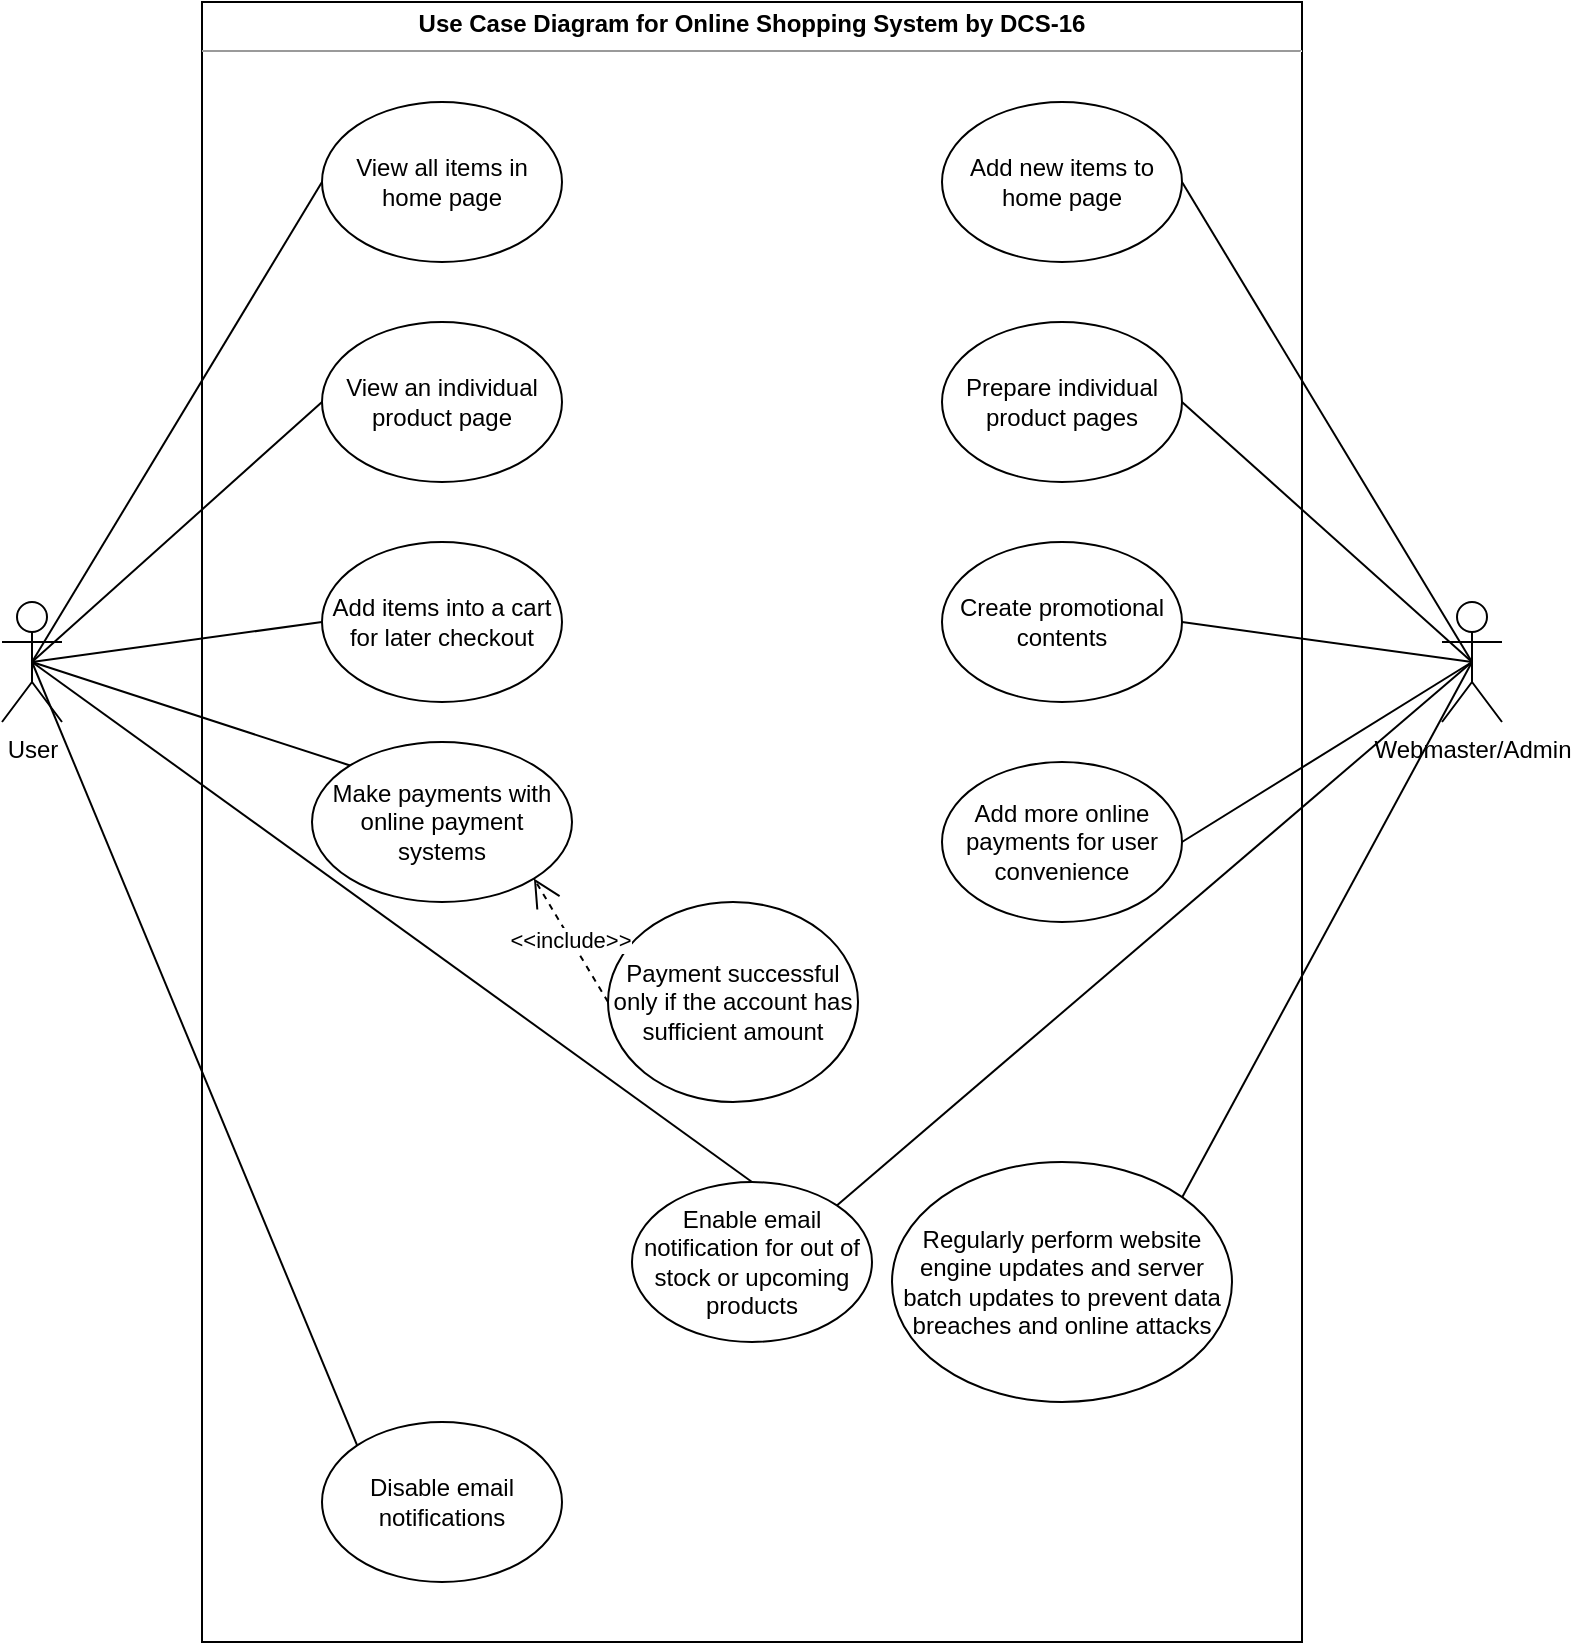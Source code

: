 <mxfile version="18.0.0" type="github"><diagram id="WtBVFbMXGZLsaGjv1HuN" name="Page-1"><mxGraphModel dx="1038" dy="547" grid="1" gridSize="10" guides="1" tooltips="1" connect="1" arrows="1" fold="1" page="1" pageScale="1" pageWidth="850" pageHeight="1100" math="0" shadow="0"><root><mxCell id="0"/><mxCell id="1" parent="0"/><mxCell id="mr2YQWyiOY3cdf0NzsQ2-2" value="&lt;p style=&quot;margin:0px;margin-top:4px;text-align:center;&quot;&gt;&lt;b&gt;Use Case Diagram for Online Shopping System by DCS-16&lt;/b&gt;&lt;/p&gt;&lt;hr size=&quot;1&quot;&gt;&lt;div style=&quot;height:2px;&quot;&gt;&lt;/div&gt;" style="verticalAlign=top;align=left;overflow=fill;fontSize=12;fontFamily=Helvetica;html=1;" parent="1" vertex="1"><mxGeometry x="160" y="120" width="550" height="820" as="geometry"/></mxCell><mxCell id="mr2YQWyiOY3cdf0NzsQ2-3" value="User" style="shape=umlActor;verticalLabelPosition=bottom;verticalAlign=top;html=1;" parent="1" vertex="1"><mxGeometry x="60" y="420" width="30" height="60" as="geometry"/></mxCell><mxCell id="mr2YQWyiOY3cdf0NzsQ2-4" value="View all items in home page" style="ellipse;whiteSpace=wrap;html=1;" parent="1" vertex="1"><mxGeometry x="220" y="170" width="120" height="80" as="geometry"/></mxCell><mxCell id="mr2YQWyiOY3cdf0NzsQ2-5" value="Webmaster/Admin" style="shape=umlActor;verticalLabelPosition=bottom;verticalAlign=top;html=1;outlineConnect=0;" parent="1" vertex="1"><mxGeometry x="780" y="420" width="30" height="60" as="geometry"/></mxCell><mxCell id="I8YhdhzPBOjy_i1V4WWQ-1" value="View an individual product page" style="ellipse;whiteSpace=wrap;html=1;" vertex="1" parent="1"><mxGeometry x="220" y="280" width="120" height="80" as="geometry"/></mxCell><mxCell id="I8YhdhzPBOjy_i1V4WWQ-2" value="Add items into a cart for later checkout" style="ellipse;whiteSpace=wrap;html=1;" vertex="1" parent="1"><mxGeometry x="220" y="390" width="120" height="80" as="geometry"/></mxCell><mxCell id="I8YhdhzPBOjy_i1V4WWQ-3" value="Make payments with online payment systems" style="ellipse;whiteSpace=wrap;html=1;" vertex="1" parent="1"><mxGeometry x="215" y="490" width="130" height="80" as="geometry"/></mxCell><mxCell id="I8YhdhzPBOjy_i1V4WWQ-4" value="Enable email notification for out of stock or upcoming products" style="ellipse;whiteSpace=wrap;html=1;" vertex="1" parent="1"><mxGeometry x="375" y="710" width="120" height="80" as="geometry"/></mxCell><mxCell id="I8YhdhzPBOjy_i1V4WWQ-6" value="Add new items to home page" style="ellipse;whiteSpace=wrap;html=1;" vertex="1" parent="1"><mxGeometry x="530" y="170" width="120" height="80" as="geometry"/></mxCell><mxCell id="I8YhdhzPBOjy_i1V4WWQ-7" value="Prepare individual product pages" style="ellipse;whiteSpace=wrap;html=1;" vertex="1" parent="1"><mxGeometry x="530" y="280" width="120" height="80" as="geometry"/></mxCell><mxCell id="I8YhdhzPBOjy_i1V4WWQ-8" value="Create promotional contents" style="ellipse;whiteSpace=wrap;html=1;" vertex="1" parent="1"><mxGeometry x="530" y="390" width="120" height="80" as="geometry"/></mxCell><mxCell id="I8YhdhzPBOjy_i1V4WWQ-9" value="Add more online payments for user convenience" style="ellipse;whiteSpace=wrap;html=1;" vertex="1" parent="1"><mxGeometry x="530" y="500" width="120" height="80" as="geometry"/></mxCell><mxCell id="I8YhdhzPBOjy_i1V4WWQ-10" value="Payment successful only if the account has sufficient amount" style="ellipse;whiteSpace=wrap;html=1;" vertex="1" parent="1"><mxGeometry x="363" y="570" width="125" height="100" as="geometry"/></mxCell><mxCell id="I8YhdhzPBOjy_i1V4WWQ-12" value="&amp;lt;&amp;lt;include&amp;gt;&amp;gt;" style="endArrow=open;endSize=12;dashed=1;html=1;rounded=0;exitX=0;exitY=0.5;exitDx=0;exitDy=0;entryX=1;entryY=1;entryDx=0;entryDy=0;" edge="1" parent="1" source="I8YhdhzPBOjy_i1V4WWQ-10" target="I8YhdhzPBOjy_i1V4WWQ-3"><mxGeometry width="160" relative="1" as="geometry"><mxPoint x="340" y="490" as="sourcePoint"/><mxPoint x="500" y="490" as="targetPoint"/></mxGeometry></mxCell><mxCell id="I8YhdhzPBOjy_i1V4WWQ-13" value="Regularly perform website engine updates and server batch updates to prevent data breaches and online attacks" style="ellipse;whiteSpace=wrap;html=1;" vertex="1" parent="1"><mxGeometry x="505" y="700" width="170" height="120" as="geometry"/></mxCell><mxCell id="I8YhdhzPBOjy_i1V4WWQ-14" value="Disable email notifications" style="ellipse;whiteSpace=wrap;html=1;" vertex="1" parent="1"><mxGeometry x="220" y="830" width="120" height="80" as="geometry"/></mxCell><mxCell id="I8YhdhzPBOjy_i1V4WWQ-15" value="" style="endArrow=none;html=1;rounded=0;entryX=0.5;entryY=0;entryDx=0;entryDy=0;exitX=0.5;exitY=0.5;exitDx=0;exitDy=0;exitPerimeter=0;" edge="1" parent="1" source="mr2YQWyiOY3cdf0NzsQ2-3" target="I8YhdhzPBOjy_i1V4WWQ-4"><mxGeometry width="50" height="50" relative="1" as="geometry"><mxPoint x="90" y="590" as="sourcePoint"/><mxPoint x="140" y="540" as="targetPoint"/></mxGeometry></mxCell><mxCell id="I8YhdhzPBOjy_i1V4WWQ-16" value="" style="endArrow=none;html=1;rounded=0;entryX=0;entryY=0;entryDx=0;entryDy=0;exitX=0.5;exitY=0.5;exitDx=0;exitDy=0;exitPerimeter=0;" edge="1" parent="1" source="mr2YQWyiOY3cdf0NzsQ2-3" target="I8YhdhzPBOjy_i1V4WWQ-14"><mxGeometry width="50" height="50" relative="1" as="geometry"><mxPoint x="85" y="460" as="sourcePoint"/><mxPoint x="290" y="680" as="targetPoint"/></mxGeometry></mxCell><mxCell id="I8YhdhzPBOjy_i1V4WWQ-17" value="" style="endArrow=none;html=1;rounded=0;entryX=0;entryY=0;entryDx=0;entryDy=0;exitX=0.5;exitY=0.5;exitDx=0;exitDy=0;exitPerimeter=0;" edge="1" parent="1" source="mr2YQWyiOY3cdf0NzsQ2-3" target="I8YhdhzPBOjy_i1V4WWQ-3"><mxGeometry width="50" height="50" relative="1" as="geometry"><mxPoint x="95" y="470" as="sourcePoint"/><mxPoint x="300" y="690" as="targetPoint"/></mxGeometry></mxCell><mxCell id="I8YhdhzPBOjy_i1V4WWQ-18" value="" style="endArrow=none;html=1;rounded=0;exitX=0.5;exitY=0.5;exitDx=0;exitDy=0;exitPerimeter=0;entryX=0;entryY=0.5;entryDx=0;entryDy=0;" edge="1" parent="1" source="mr2YQWyiOY3cdf0NzsQ2-3" target="I8YhdhzPBOjy_i1V4WWQ-2"><mxGeometry width="50" height="50" relative="1" as="geometry"><mxPoint x="105" y="480" as="sourcePoint"/><mxPoint x="310" y="700" as="targetPoint"/></mxGeometry></mxCell><mxCell id="I8YhdhzPBOjy_i1V4WWQ-19" value="" style="endArrow=none;html=1;rounded=0;entryX=0;entryY=0.5;entryDx=0;entryDy=0;exitX=0.5;exitY=0.5;exitDx=0;exitDy=0;exitPerimeter=0;" edge="1" parent="1" source="mr2YQWyiOY3cdf0NzsQ2-3" target="I8YhdhzPBOjy_i1V4WWQ-1"><mxGeometry width="50" height="50" relative="1" as="geometry"><mxPoint x="115" y="490" as="sourcePoint"/><mxPoint x="320" y="710" as="targetPoint"/></mxGeometry></mxCell><mxCell id="I8YhdhzPBOjy_i1V4WWQ-20" value="" style="endArrow=none;html=1;rounded=0;entryX=0;entryY=0.5;entryDx=0;entryDy=0;exitX=0.5;exitY=0.5;exitDx=0;exitDy=0;exitPerimeter=0;" edge="1" parent="1" source="mr2YQWyiOY3cdf0NzsQ2-3" target="mr2YQWyiOY3cdf0NzsQ2-4"><mxGeometry width="50" height="50" relative="1" as="geometry"><mxPoint x="125" y="500" as="sourcePoint"/><mxPoint x="330" y="720" as="targetPoint"/></mxGeometry></mxCell><mxCell id="I8YhdhzPBOjy_i1V4WWQ-21" value="" style="endArrow=none;html=1;rounded=0;entryX=0.5;entryY=0.5;entryDx=0;entryDy=0;entryPerimeter=0;exitX=1;exitY=0.5;exitDx=0;exitDy=0;" edge="1" parent="1" source="I8YhdhzPBOjy_i1V4WWQ-6" target="mr2YQWyiOY3cdf0NzsQ2-5"><mxGeometry width="50" height="50" relative="1" as="geometry"><mxPoint x="400" y="510" as="sourcePoint"/><mxPoint x="450" y="460" as="targetPoint"/></mxGeometry></mxCell><mxCell id="I8YhdhzPBOjy_i1V4WWQ-22" value="" style="endArrow=none;html=1;rounded=0;entryX=0.5;entryY=0.5;entryDx=0;entryDy=0;entryPerimeter=0;exitX=1;exitY=0.5;exitDx=0;exitDy=0;" edge="1" parent="1" source="I8YhdhzPBOjy_i1V4WWQ-7" target="mr2YQWyiOY3cdf0NzsQ2-5"><mxGeometry width="50" height="50" relative="1" as="geometry"><mxPoint x="400" y="510" as="sourcePoint"/><mxPoint x="450" y="460" as="targetPoint"/></mxGeometry></mxCell><mxCell id="I8YhdhzPBOjy_i1V4WWQ-23" value="" style="endArrow=none;html=1;rounded=0;entryX=0.5;entryY=0.5;entryDx=0;entryDy=0;entryPerimeter=0;exitX=1;exitY=0.5;exitDx=0;exitDy=0;" edge="1" parent="1" source="I8YhdhzPBOjy_i1V4WWQ-8" target="mr2YQWyiOY3cdf0NzsQ2-5"><mxGeometry width="50" height="50" relative="1" as="geometry"><mxPoint x="400" y="510" as="sourcePoint"/><mxPoint x="450" y="460" as="targetPoint"/></mxGeometry></mxCell><mxCell id="I8YhdhzPBOjy_i1V4WWQ-24" value="" style="endArrow=none;html=1;rounded=0;entryX=0.5;entryY=0.5;entryDx=0;entryDy=0;entryPerimeter=0;exitX=1;exitY=0.5;exitDx=0;exitDy=0;" edge="1" parent="1" source="I8YhdhzPBOjy_i1V4WWQ-9" target="mr2YQWyiOY3cdf0NzsQ2-5"><mxGeometry width="50" height="50" relative="1" as="geometry"><mxPoint x="400" y="510" as="sourcePoint"/><mxPoint x="450" y="460" as="targetPoint"/></mxGeometry></mxCell><mxCell id="I8YhdhzPBOjy_i1V4WWQ-25" value="" style="endArrow=none;html=1;rounded=0;entryX=0.5;entryY=0.5;entryDx=0;entryDy=0;entryPerimeter=0;exitX=1;exitY=0;exitDx=0;exitDy=0;" edge="1" parent="1" source="I8YhdhzPBOjy_i1V4WWQ-4" target="mr2YQWyiOY3cdf0NzsQ2-5"><mxGeometry width="50" height="50" relative="1" as="geometry"><mxPoint x="400" y="510" as="sourcePoint"/><mxPoint x="450" y="460" as="targetPoint"/></mxGeometry></mxCell><mxCell id="I8YhdhzPBOjy_i1V4WWQ-26" value="" style="endArrow=none;html=1;rounded=0;entryX=0.5;entryY=0.5;entryDx=0;entryDy=0;entryPerimeter=0;exitX=1;exitY=0;exitDx=0;exitDy=0;" edge="1" parent="1" source="I8YhdhzPBOjy_i1V4WWQ-13" target="mr2YQWyiOY3cdf0NzsQ2-5"><mxGeometry width="50" height="50" relative="1" as="geometry"><mxPoint x="400" y="710" as="sourcePoint"/><mxPoint x="450" y="660" as="targetPoint"/></mxGeometry></mxCell></root></mxGraphModel></diagram></mxfile>